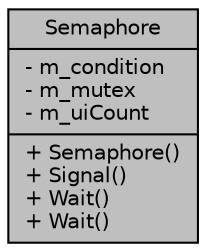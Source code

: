 digraph "Semaphore"
{
 // INTERACTIVE_SVG=YES
  bgcolor="transparent";
  edge [fontname="Helvetica",fontsize="10",labelfontname="Helvetica",labelfontsize="10"];
  node [fontname="Helvetica",fontsize="10",shape=record];
  Node1 [label="{Semaphore\n|- m_condition\l- m_mutex\l- m_uiCount\l|+ Semaphore()\l+ Signal()\l+ Wait()\l+ Wait()\l}",height=0.2,width=0.4,color="black", fillcolor="grey75", style="filled", fontcolor="black"];
}
